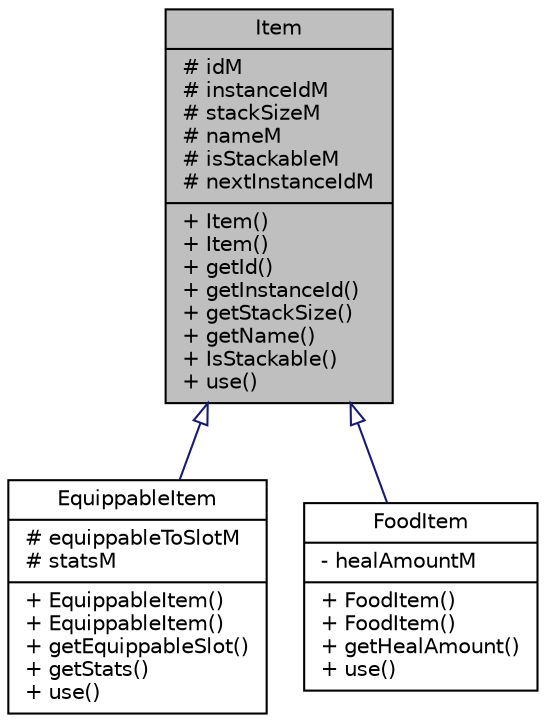 digraph "Item"
{
 // LATEX_PDF_SIZE
  edge [fontname="Helvetica",fontsize="10",labelfontname="Helvetica",labelfontsize="10"];
  node [fontname="Helvetica",fontsize="10",shape=record];
  Node1 [label="{Item\n|# idM\l# instanceIdM\l# stackSizeM\l# nameM\l# isStackableM\l# nextInstanceIdM\l|+ Item()\l+ Item()\l+ getId()\l+ getInstanceId()\l+ getStackSize()\l+ getName()\l+ IsStackable()\l+ use()\l}",height=0.2,width=0.4,color="black", fillcolor="grey75", style="filled", fontcolor="black",tooltip="Base class for items."];
  Node1 -> Node2 [dir="back",color="midnightblue",fontsize="10",style="solid",arrowtail="onormal",fontname="Helvetica"];
  Node2 [label="{EquippableItem\n|# equippableToSlotM\l# statsM\l|+ EquippableItem()\l+ EquippableItem()\l+ getEquippableSlot()\l+ getStats()\l+ use()\l}",height=0.2,width=0.4,color="black", fillcolor="white", style="filled",URL="$classEquippableItem.html",tooltip="Represents an item that can be equipped."];
  Node1 -> Node3 [dir="back",color="midnightblue",fontsize="10",style="solid",arrowtail="onormal",fontname="Helvetica"];
  Node3 [label="{FoodItem\n|- healAmountM\l|+ FoodItem()\l+ FoodItem()\l+ getHealAmount()\l+ use()\l}",height=0.2,width=0.4,color="black", fillcolor="white", style="filled",URL="$classFoodItem.html",tooltip="Represents an item that can be eaten."];
}
